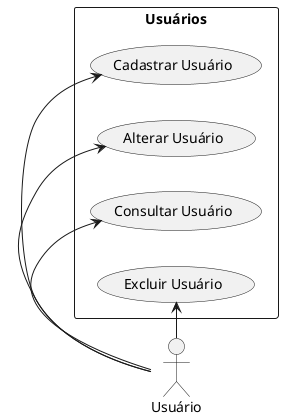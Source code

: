 ﻿@startuml
left to right direction
actor "Usuário" as Usuario

rectangle Usuários {
  Usuario -> (Cadastrar Usuário)
  Usuario -> (Alterar Usuário)
  Usuario -> (Consultar Usuário)
  Usuario -> (Excluir Usuário)
}
@enduml